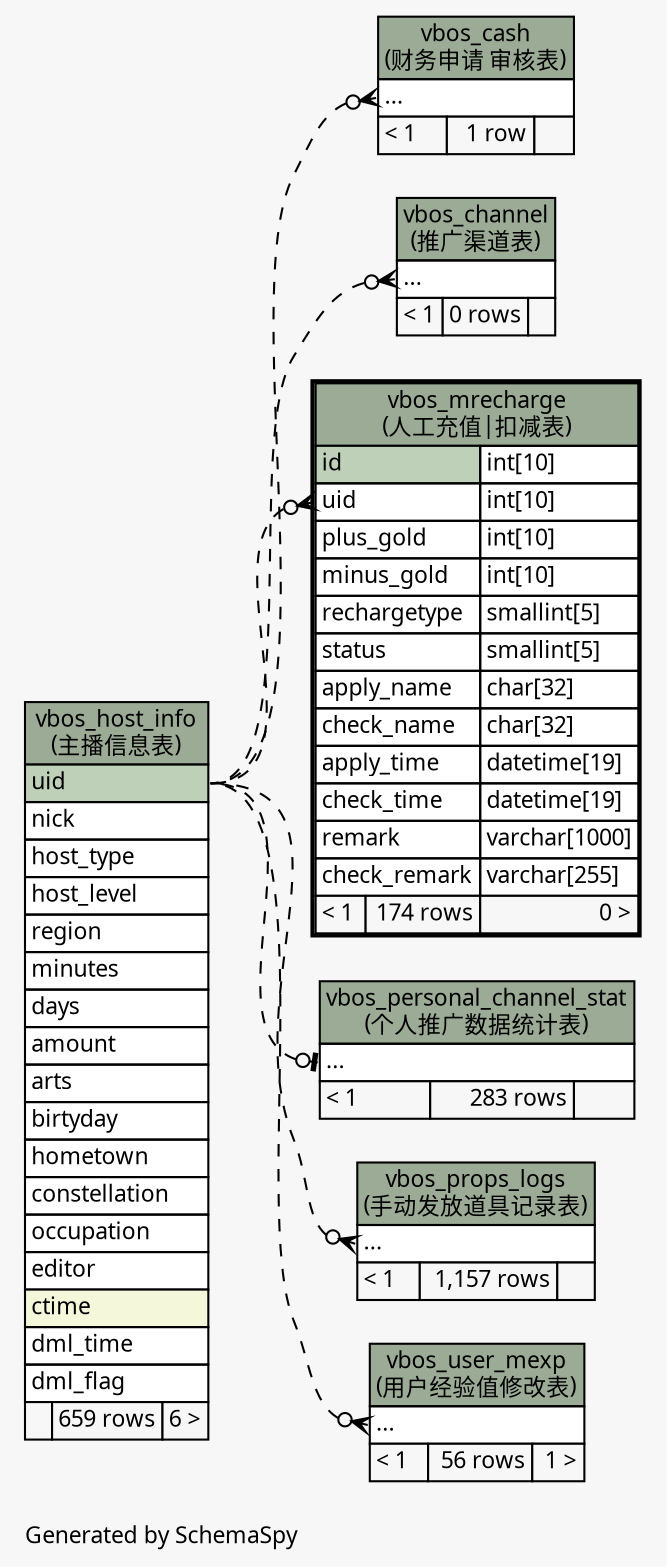// dot 2.26.0 on Linux 2.6.32-504.3.3.el6.x86_64
// SchemaSpy rev Unknown
digraph "impliedTwoDegreesRelationshipsDiagram" {
  graph [
    rankdir="RL"
    bgcolor="#f7f7f7"
    label="\nGenerated by SchemaSpy"
    labeljust="l"
    nodesep="0.18"
    ranksep="0.46"
    fontname="Microsoft YaHei"
    fontsize="11"
  ];
  node [
    fontname="Microsoft YaHei"
    fontsize="11"
    shape="plaintext"
  ];
  edge [
    arrowsize="0.8"
  ];
  "vbos_cash":"elipses":w -> "vbos_host_info":"uid":e [arrowhead=none dir=back arrowtail=crowodot style=dashed];
  "vbos_channel":"elipses":w -> "vbos_host_info":"uid":e [arrowhead=none dir=back arrowtail=crowodot style=dashed];
  "vbos_mrecharge":"uid":w -> "vbos_host_info":"uid":e [arrowhead=none dir=back arrowtail=crowodot style=dashed];
  "vbos_personal_channel_stat":"elipses":w -> "vbos_host_info":"uid":e [arrowhead=none dir=back arrowtail=teeodot style=dashed];
  "vbos_props_logs":"elipses":w -> "vbos_host_info":"uid":e [arrowhead=none dir=back arrowtail=crowodot style=dashed];
  "vbos_user_mexp":"elipses":w -> "vbos_host_info":"uid":e [arrowhead=none dir=back arrowtail=crowodot style=dashed];
  "vbos_cash" [
    label=<
    <TABLE BORDER="0" CELLBORDER="1" CELLSPACING="0" BGCOLOR="#ffffff">
      <TR><TD COLSPAN="3" BGCOLOR="#9bab96" ALIGN="CENTER">vbos_cash<br/>(财务申请 审核表)</TD></TR>
      <TR><TD PORT="elipses" COLSPAN="3" ALIGN="LEFT">...</TD></TR>
      <TR><TD ALIGN="LEFT" BGCOLOR="#f7f7f7">&lt; 1</TD><TD ALIGN="RIGHT" BGCOLOR="#f7f7f7">1 row</TD><TD ALIGN="RIGHT" BGCOLOR="#f7f7f7">  </TD></TR>
    </TABLE>>
    URL="vbos_cash.html"
    tooltip="vbos_cash"
  ];
  "vbos_channel" [
    label=<
    <TABLE BORDER="0" CELLBORDER="1" CELLSPACING="0" BGCOLOR="#ffffff">
      <TR><TD COLSPAN="3" BGCOLOR="#9bab96" ALIGN="CENTER">vbos_channel<br/>(推广渠道表)</TD></TR>
      <TR><TD PORT="elipses" COLSPAN="3" ALIGN="LEFT">...</TD></TR>
      <TR><TD ALIGN="LEFT" BGCOLOR="#f7f7f7">&lt; 1</TD><TD ALIGN="RIGHT" BGCOLOR="#f7f7f7">0 rows</TD><TD ALIGN="RIGHT" BGCOLOR="#f7f7f7">  </TD></TR>
    </TABLE>>
    URL="vbos_channel.html"
    tooltip="vbos_channel"
  ];
  "vbos_host_info" [
    label=<
    <TABLE BORDER="0" CELLBORDER="1" CELLSPACING="0" BGCOLOR="#ffffff">
      <TR><TD COLSPAN="3" BGCOLOR="#9bab96" ALIGN="CENTER">vbos_host_info<br/>(主播信息表)</TD></TR>
      <TR><TD PORT="uid" COLSPAN="3" BGCOLOR="#bed1b8" ALIGN="LEFT">uid</TD></TR>
      <TR><TD PORT="nick" COLSPAN="3" ALIGN="LEFT">nick</TD></TR>
      <TR><TD PORT="host_type" COLSPAN="3" ALIGN="LEFT">host_type</TD></TR>
      <TR><TD PORT="host_level" COLSPAN="3" ALIGN="LEFT">host_level</TD></TR>
      <TR><TD PORT="region" COLSPAN="3" ALIGN="LEFT">region</TD></TR>
      <TR><TD PORT="minutes" COLSPAN="3" ALIGN="LEFT">minutes</TD></TR>
      <TR><TD PORT="days" COLSPAN="3" ALIGN="LEFT">days</TD></TR>
      <TR><TD PORT="amount" COLSPAN="3" ALIGN="LEFT">amount</TD></TR>
      <TR><TD PORT="arts" COLSPAN="3" ALIGN="LEFT">arts</TD></TR>
      <TR><TD PORT="birtyday" COLSPAN="3" ALIGN="LEFT">birtyday</TD></TR>
      <TR><TD PORT="hometown" COLSPAN="3" ALIGN="LEFT">hometown</TD></TR>
      <TR><TD PORT="constellation" COLSPAN="3" ALIGN="LEFT">constellation</TD></TR>
      <TR><TD PORT="occupation" COLSPAN="3" ALIGN="LEFT">occupation</TD></TR>
      <TR><TD PORT="editor" COLSPAN="3" ALIGN="LEFT">editor</TD></TR>
      <TR><TD PORT="ctime" COLSPAN="3" BGCOLOR="#f4f7da" ALIGN="LEFT">ctime</TD></TR>
      <TR><TD PORT="dml_time" COLSPAN="3" ALIGN="LEFT">dml_time</TD></TR>
      <TR><TD PORT="dml_flag" COLSPAN="3" ALIGN="LEFT">dml_flag</TD></TR>
      <TR><TD ALIGN="LEFT" BGCOLOR="#f7f7f7">  </TD><TD ALIGN="RIGHT" BGCOLOR="#f7f7f7">659 rows</TD><TD ALIGN="RIGHT" BGCOLOR="#f7f7f7">6 &gt;</TD></TR>
    </TABLE>>
    URL="vbos_host_info.html"
    tooltip="vbos_host_info"
  ];
  "vbos_mrecharge" [
    label=<
    <TABLE BORDER="2" CELLBORDER="1" CELLSPACING="0" BGCOLOR="#ffffff">
      <TR><TD COLSPAN="3" BGCOLOR="#9bab96" ALIGN="CENTER">vbos_mrecharge<br/>(人工充值|扣减表)</TD></TR>
      <TR><TD PORT="id" COLSPAN="2" BGCOLOR="#bed1b8" ALIGN="LEFT">id</TD><TD PORT="id.type" ALIGN="LEFT">int[10]</TD></TR>
      <TR><TD PORT="uid" COLSPAN="2" ALIGN="LEFT">uid</TD><TD PORT="uid.type" ALIGN="LEFT">int[10]</TD></TR>
      <TR><TD PORT="plus_gold" COLSPAN="2" ALIGN="LEFT">plus_gold</TD><TD PORT="plus_gold.type" ALIGN="LEFT">int[10]</TD></TR>
      <TR><TD PORT="minus_gold" COLSPAN="2" ALIGN="LEFT">minus_gold</TD><TD PORT="minus_gold.type" ALIGN="LEFT">int[10]</TD></TR>
      <TR><TD PORT="rechargetype" COLSPAN="2" ALIGN="LEFT">rechargetype</TD><TD PORT="rechargetype.type" ALIGN="LEFT">smallint[5]</TD></TR>
      <TR><TD PORT="status" COLSPAN="2" ALIGN="LEFT">status</TD><TD PORT="status.type" ALIGN="LEFT">smallint[5]</TD></TR>
      <TR><TD PORT="apply_name" COLSPAN="2" ALIGN="LEFT">apply_name</TD><TD PORT="apply_name.type" ALIGN="LEFT">char[32]</TD></TR>
      <TR><TD PORT="check_name" COLSPAN="2" ALIGN="LEFT">check_name</TD><TD PORT="check_name.type" ALIGN="LEFT">char[32]</TD></TR>
      <TR><TD PORT="apply_time" COLSPAN="2" ALIGN="LEFT">apply_time</TD><TD PORT="apply_time.type" ALIGN="LEFT">datetime[19]</TD></TR>
      <TR><TD PORT="check_time" COLSPAN="2" ALIGN="LEFT">check_time</TD><TD PORT="check_time.type" ALIGN="LEFT">datetime[19]</TD></TR>
      <TR><TD PORT="remark" COLSPAN="2" ALIGN="LEFT">remark</TD><TD PORT="remark.type" ALIGN="LEFT">varchar[1000]</TD></TR>
      <TR><TD PORT="check_remark" COLSPAN="2" ALIGN="LEFT">check_remark</TD><TD PORT="check_remark.type" ALIGN="LEFT">varchar[255]</TD></TR>
      <TR><TD ALIGN="LEFT" BGCOLOR="#f7f7f7">&lt; 1</TD><TD ALIGN="RIGHT" BGCOLOR="#f7f7f7">174 rows</TD><TD ALIGN="RIGHT" BGCOLOR="#f7f7f7">0 &gt;</TD></TR>
    </TABLE>>
    URL="vbos_mrecharge.html"
    tooltip="vbos_mrecharge"
  ];
  "vbos_personal_channel_stat" [
    label=<
    <TABLE BORDER="0" CELLBORDER="1" CELLSPACING="0" BGCOLOR="#ffffff">
      <TR><TD COLSPAN="3" BGCOLOR="#9bab96" ALIGN="CENTER">vbos_personal_channel_stat<br/>(个人推广数据统计表)</TD></TR>
      <TR><TD PORT="elipses" COLSPAN="3" ALIGN="LEFT">...</TD></TR>
      <TR><TD ALIGN="LEFT" BGCOLOR="#f7f7f7">&lt; 1</TD><TD ALIGN="RIGHT" BGCOLOR="#f7f7f7">283 rows</TD><TD ALIGN="RIGHT" BGCOLOR="#f7f7f7">  </TD></TR>
    </TABLE>>
    URL="vbos_personal_channel_stat.html"
    tooltip="vbos_personal_channel_stat"
  ];
  "vbos_props_logs" [
    label=<
    <TABLE BORDER="0" CELLBORDER="1" CELLSPACING="0" BGCOLOR="#ffffff">
      <TR><TD COLSPAN="3" BGCOLOR="#9bab96" ALIGN="CENTER">vbos_props_logs<br/>(手动发放道具记录表)</TD></TR>
      <TR><TD PORT="elipses" COLSPAN="3" ALIGN="LEFT">...</TD></TR>
      <TR><TD ALIGN="LEFT" BGCOLOR="#f7f7f7">&lt; 1</TD><TD ALIGN="RIGHT" BGCOLOR="#f7f7f7">1,157 rows</TD><TD ALIGN="RIGHT" BGCOLOR="#f7f7f7">  </TD></TR>
    </TABLE>>
    URL="vbos_props_logs.html"
    tooltip="vbos_props_logs"
  ];
  "vbos_user_mexp" [
    label=<
    <TABLE BORDER="0" CELLBORDER="1" CELLSPACING="0" BGCOLOR="#ffffff">
      <TR><TD COLSPAN="3" BGCOLOR="#9bab96" ALIGN="CENTER">vbos_user_mexp<br/>(用户经验值修改表)</TD></TR>
      <TR><TD PORT="elipses" COLSPAN="3" ALIGN="LEFT">...</TD></TR>
      <TR><TD ALIGN="LEFT" BGCOLOR="#f7f7f7">&lt; 1</TD><TD ALIGN="RIGHT" BGCOLOR="#f7f7f7">56 rows</TD><TD ALIGN="RIGHT" BGCOLOR="#f7f7f7">1 &gt;</TD></TR>
    </TABLE>>
    URL="vbos_user_mexp.html"
    tooltip="vbos_user_mexp"
  ];
}
